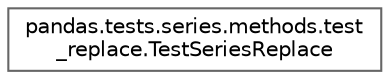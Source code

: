 digraph "Graphical Class Hierarchy"
{
 // LATEX_PDF_SIZE
  bgcolor="transparent";
  edge [fontname=Helvetica,fontsize=10,labelfontname=Helvetica,labelfontsize=10];
  node [fontname=Helvetica,fontsize=10,shape=box,height=0.2,width=0.4];
  rankdir="LR";
  Node0 [id="Node000000",label="pandas.tests.series.methods.test\l_replace.TestSeriesReplace",height=0.2,width=0.4,color="grey40", fillcolor="white", style="filled",URL="$d5/de8/classpandas_1_1tests_1_1series_1_1methods_1_1test__replace_1_1TestSeriesReplace.html",tooltip=" "];
}
